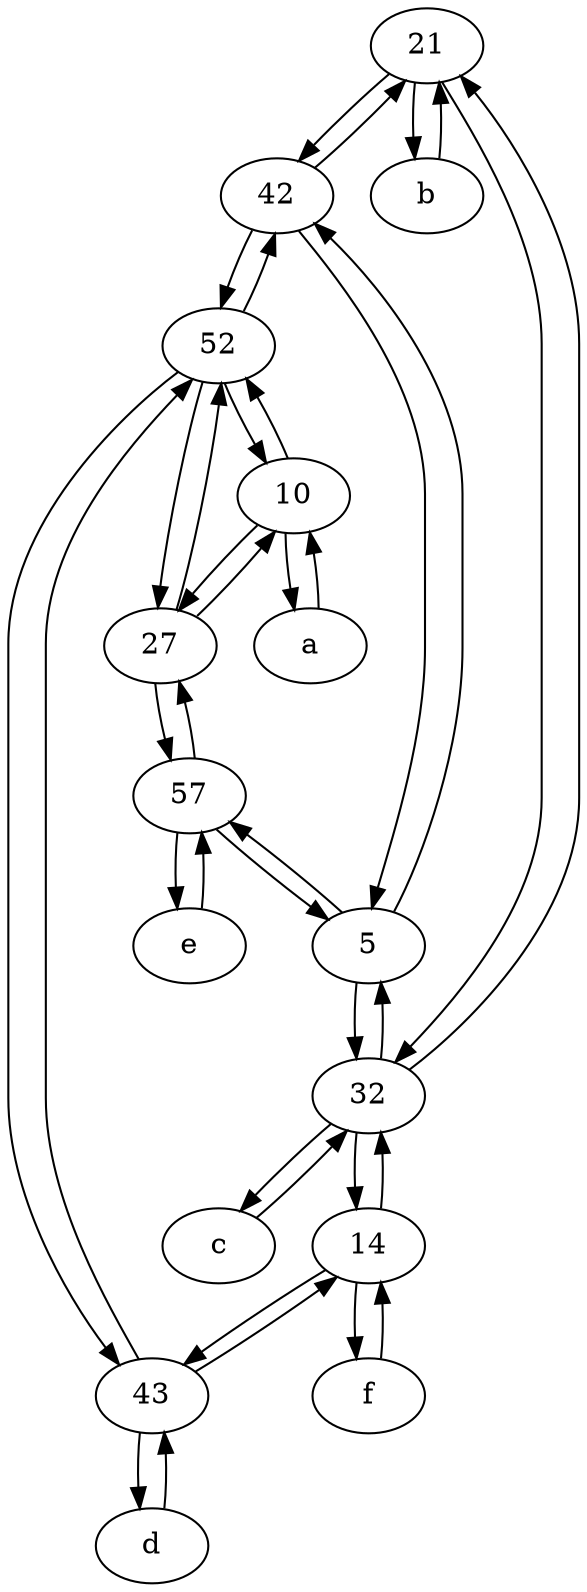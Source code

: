 digraph  {
	21;
	10;
	14;
	a [pos="40,10!"];
	57;
	c [pos="20,10!"];
	f [pos="15,45!"];
	42;
	d [pos="20,30!"];
	e [pos="30,50!"];
	b [pos="50,20!"];
	43;
	32;
	5;
	52;
	27;
	43 -> 52;
	52 -> 10;
	27 -> 57;
	21 -> 32;
	42 -> 52;
	57 -> 27;
	d -> 43;
	42 -> 21;
	14 -> f;
	52 -> 42;
	52 -> 27;
	c -> 32;
	b -> 21;
	57 -> 5;
	27 -> 52;
	5 -> 32;
	10 -> 27;
	43 -> d;
	32 -> 21;
	42 -> 5;
	32 -> c;
	10 -> 52;
	52 -> 43;
	5 -> 57;
	32 -> 5;
	43 -> 14;
	14 -> 32;
	21 -> 42;
	a -> 10;
	5 -> 42;
	27 -> 10;
	21 -> b;
	e -> 57;
	10 -> a;
	f -> 14;
	32 -> 14;
	14 -> 43;
	57 -> e;

	}